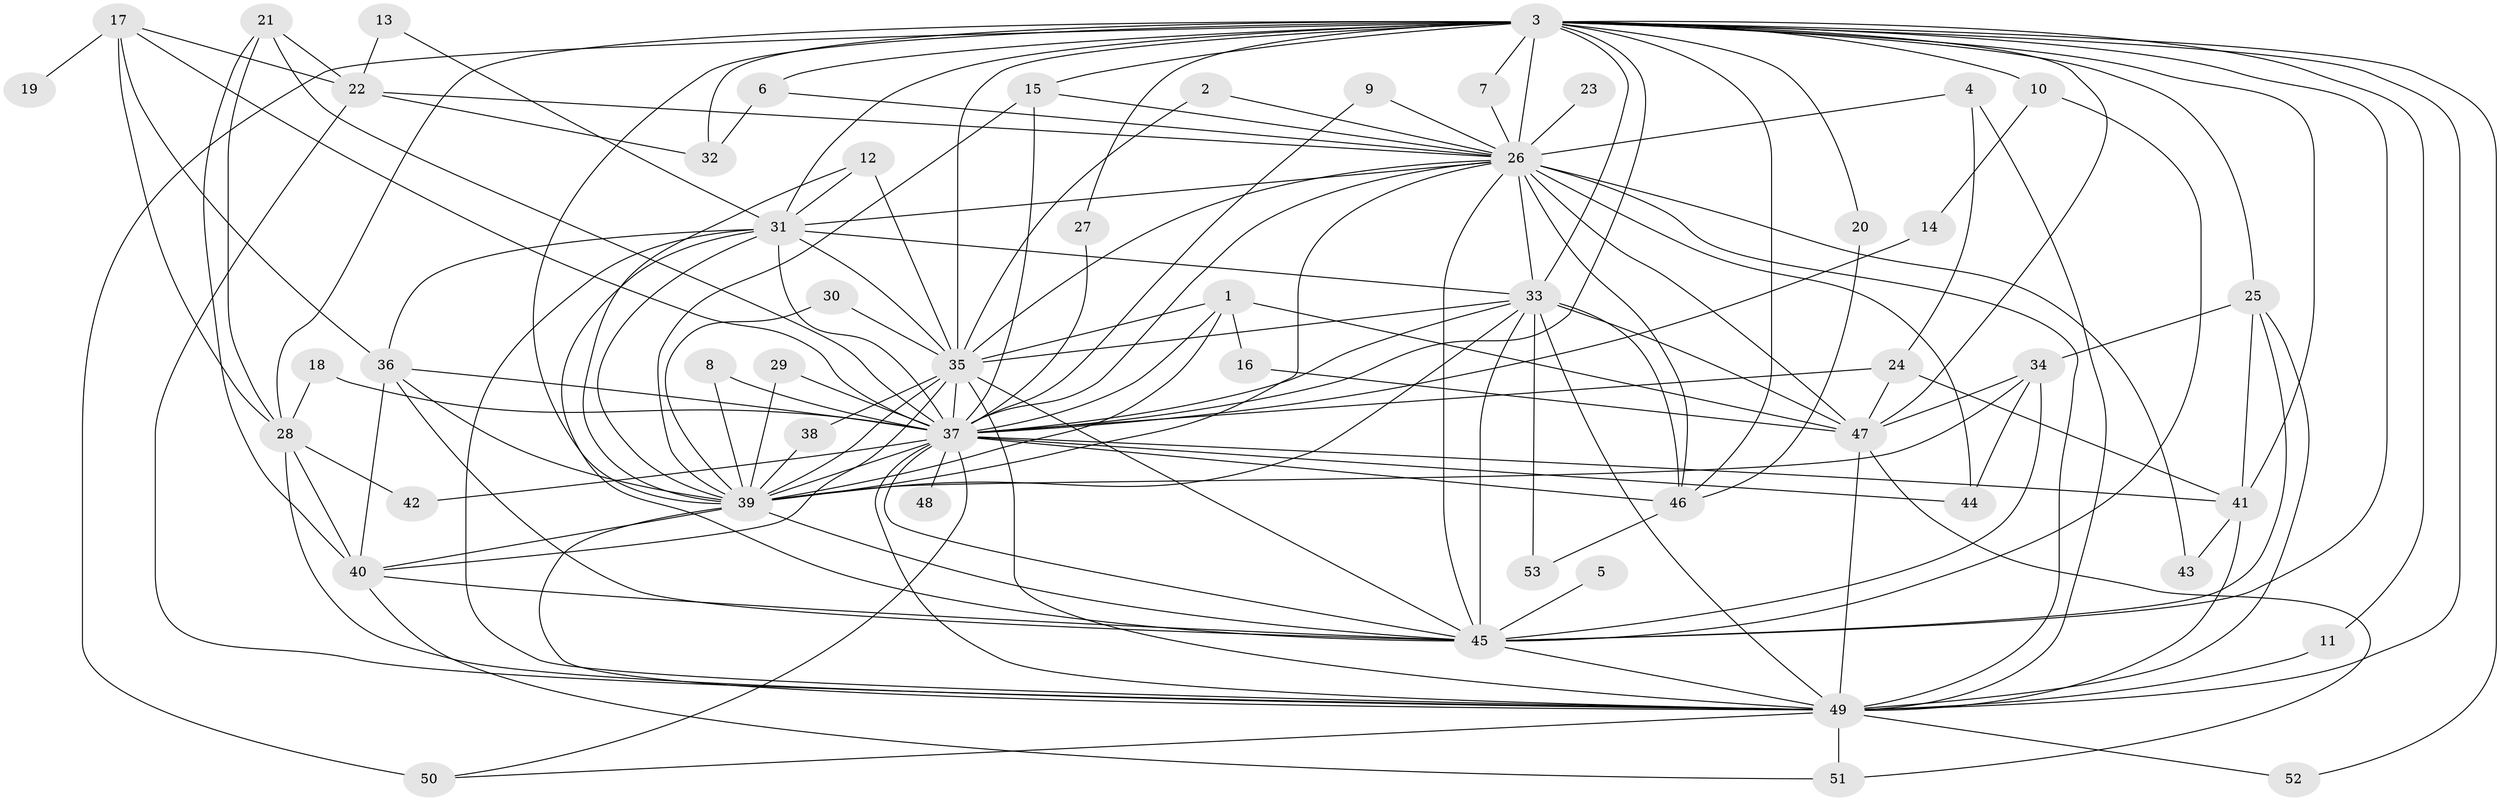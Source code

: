 // original degree distribution, {19: 0.009523809523809525, 18: 0.01904761904761905, 21: 0.009523809523809525, 17: 0.01904761904761905, 26: 0.009523809523809525, 32: 0.009523809523809525, 16: 0.009523809523809525, 14: 0.009523809523809525, 7: 0.01904761904761905, 4: 0.08571428571428572, 3: 0.19047619047619047, 2: 0.5333333333333333, 5: 0.0380952380952381, 8: 0.009523809523809525, 10: 0.009523809523809525, 6: 0.01904761904761905}
// Generated by graph-tools (version 1.1) at 2025/25/03/09/25 03:25:53]
// undirected, 53 vertices, 149 edges
graph export_dot {
graph [start="1"]
  node [color=gray90,style=filled];
  1;
  2;
  3;
  4;
  5;
  6;
  7;
  8;
  9;
  10;
  11;
  12;
  13;
  14;
  15;
  16;
  17;
  18;
  19;
  20;
  21;
  22;
  23;
  24;
  25;
  26;
  27;
  28;
  29;
  30;
  31;
  32;
  33;
  34;
  35;
  36;
  37;
  38;
  39;
  40;
  41;
  42;
  43;
  44;
  45;
  46;
  47;
  48;
  49;
  50;
  51;
  52;
  53;
  1 -- 16 [weight=1.0];
  1 -- 35 [weight=1.0];
  1 -- 37 [weight=1.0];
  1 -- 39 [weight=1.0];
  1 -- 47 [weight=1.0];
  2 -- 26 [weight=1.0];
  2 -- 35 [weight=1.0];
  3 -- 6 [weight=1.0];
  3 -- 7 [weight=1.0];
  3 -- 10 [weight=2.0];
  3 -- 11 [weight=1.0];
  3 -- 15 [weight=1.0];
  3 -- 20 [weight=1.0];
  3 -- 25 [weight=1.0];
  3 -- 26 [weight=3.0];
  3 -- 27 [weight=1.0];
  3 -- 28 [weight=1.0];
  3 -- 31 [weight=2.0];
  3 -- 32 [weight=2.0];
  3 -- 33 [weight=2.0];
  3 -- 35 [weight=3.0];
  3 -- 37 [weight=2.0];
  3 -- 39 [weight=2.0];
  3 -- 41 [weight=1.0];
  3 -- 45 [weight=2.0];
  3 -- 46 [weight=1.0];
  3 -- 47 [weight=1.0];
  3 -- 49 [weight=2.0];
  3 -- 50 [weight=1.0];
  3 -- 52 [weight=1.0];
  4 -- 24 [weight=1.0];
  4 -- 26 [weight=1.0];
  4 -- 49 [weight=1.0];
  5 -- 45 [weight=1.0];
  6 -- 26 [weight=1.0];
  6 -- 32 [weight=1.0];
  7 -- 26 [weight=1.0];
  8 -- 37 [weight=1.0];
  8 -- 39 [weight=1.0];
  9 -- 26 [weight=1.0];
  9 -- 37 [weight=1.0];
  10 -- 14 [weight=1.0];
  10 -- 45 [weight=1.0];
  11 -- 49 [weight=1.0];
  12 -- 31 [weight=1.0];
  12 -- 35 [weight=1.0];
  12 -- 39 [weight=1.0];
  13 -- 22 [weight=1.0];
  13 -- 31 [weight=1.0];
  14 -- 37 [weight=1.0];
  15 -- 26 [weight=1.0];
  15 -- 37 [weight=1.0];
  15 -- 39 [weight=1.0];
  16 -- 47 [weight=1.0];
  17 -- 19 [weight=1.0];
  17 -- 22 [weight=1.0];
  17 -- 28 [weight=1.0];
  17 -- 36 [weight=1.0];
  17 -- 37 [weight=1.0];
  18 -- 28 [weight=1.0];
  18 -- 37 [weight=1.0];
  20 -- 46 [weight=1.0];
  21 -- 22 [weight=1.0];
  21 -- 28 [weight=1.0];
  21 -- 37 [weight=1.0];
  21 -- 40 [weight=1.0];
  22 -- 26 [weight=1.0];
  22 -- 32 [weight=2.0];
  22 -- 49 [weight=1.0];
  23 -- 26 [weight=1.0];
  24 -- 37 [weight=1.0];
  24 -- 41 [weight=1.0];
  24 -- 47 [weight=1.0];
  25 -- 34 [weight=1.0];
  25 -- 41 [weight=1.0];
  25 -- 45 [weight=1.0];
  25 -- 49 [weight=1.0];
  26 -- 31 [weight=2.0];
  26 -- 33 [weight=2.0];
  26 -- 35 [weight=1.0];
  26 -- 37 [weight=1.0];
  26 -- 39 [weight=1.0];
  26 -- 43 [weight=1.0];
  26 -- 44 [weight=2.0];
  26 -- 45 [weight=1.0];
  26 -- 46 [weight=1.0];
  26 -- 47 [weight=1.0];
  26 -- 49 [weight=2.0];
  27 -- 37 [weight=1.0];
  28 -- 40 [weight=1.0];
  28 -- 42 [weight=1.0];
  28 -- 49 [weight=1.0];
  29 -- 37 [weight=1.0];
  29 -- 39 [weight=1.0];
  30 -- 35 [weight=1.0];
  30 -- 39 [weight=1.0];
  31 -- 33 [weight=1.0];
  31 -- 35 [weight=2.0];
  31 -- 36 [weight=1.0];
  31 -- 37 [weight=2.0];
  31 -- 39 [weight=1.0];
  31 -- 45 [weight=2.0];
  31 -- 49 [weight=1.0];
  33 -- 35 [weight=1.0];
  33 -- 37 [weight=1.0];
  33 -- 39 [weight=1.0];
  33 -- 45 [weight=1.0];
  33 -- 46 [weight=1.0];
  33 -- 47 [weight=2.0];
  33 -- 49 [weight=1.0];
  33 -- 53 [weight=1.0];
  34 -- 39 [weight=1.0];
  34 -- 44 [weight=1.0];
  34 -- 45 [weight=1.0];
  34 -- 47 [weight=1.0];
  35 -- 37 [weight=1.0];
  35 -- 38 [weight=1.0];
  35 -- 39 [weight=1.0];
  35 -- 40 [weight=1.0];
  35 -- 45 [weight=1.0];
  35 -- 49 [weight=1.0];
  36 -- 37 [weight=1.0];
  36 -- 39 [weight=1.0];
  36 -- 40 [weight=1.0];
  36 -- 45 [weight=1.0];
  37 -- 39 [weight=4.0];
  37 -- 41 [weight=1.0];
  37 -- 42 [weight=1.0];
  37 -- 44 [weight=1.0];
  37 -- 45 [weight=1.0];
  37 -- 46 [weight=1.0];
  37 -- 48 [weight=1.0];
  37 -- 49 [weight=1.0];
  37 -- 50 [weight=1.0];
  38 -- 39 [weight=1.0];
  39 -- 40 [weight=1.0];
  39 -- 45 [weight=1.0];
  39 -- 49 [weight=1.0];
  40 -- 45 [weight=1.0];
  40 -- 51 [weight=1.0];
  41 -- 43 [weight=1.0];
  41 -- 49 [weight=1.0];
  45 -- 49 [weight=2.0];
  46 -- 53 [weight=2.0];
  47 -- 49 [weight=1.0];
  47 -- 51 [weight=1.0];
  49 -- 50 [weight=1.0];
  49 -- 51 [weight=1.0];
  49 -- 52 [weight=1.0];
}

